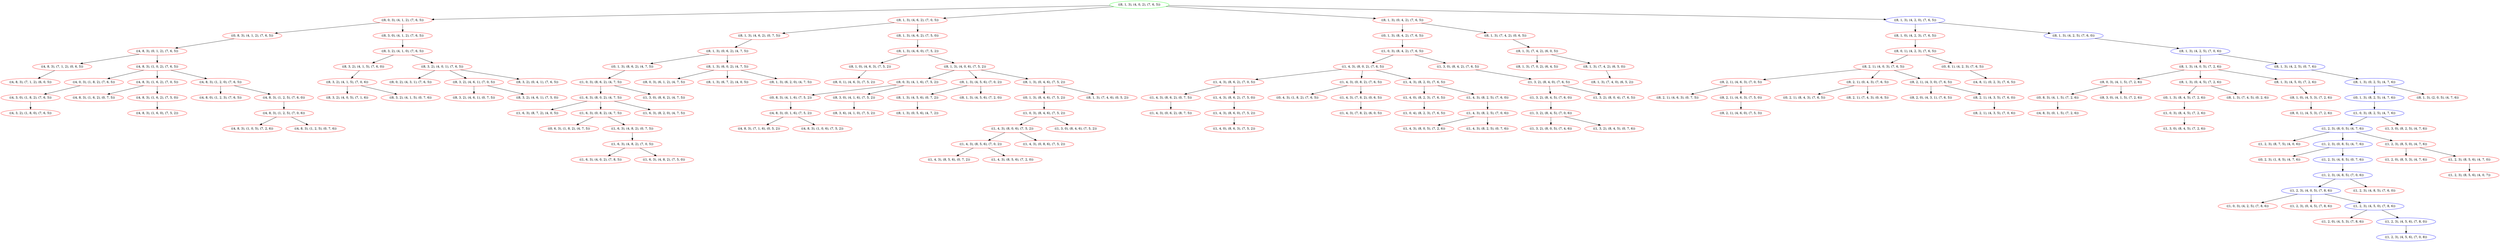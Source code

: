 digraph {
	"((8, 1, 3), (4, 0, 2), (7, 6, 5))" [color=green]
	"((8, 0, 3), (4, 1, 2), (7, 6, 5))" [color=red]
	"((8, 1, 3), (4, 6, 2), (7, 0, 5))" [color=red]
	"((8, 1, 3), (0, 4, 2), (7, 6, 5))" [color=red]
	"((8, 1, 3), (4, 2, 0), (7, 6, 5))" [color=blue]
	"((8, 1, 0), (4, 2, 3), (7, 6, 5))" [color=red]
	"((8, 1, 3), (4, 2, 5), (7, 6, 0))" [color=blue]
	"((8, 1, 3), (4, 6, 2), (0, 7, 5))" [color=red]
	"((8, 1, 3), (4, 6, 2), (7, 5, 0))" [color=red]
	"((8, 1, 3), (4, 2, 5), (7, 0, 6))" [color=blue]
	"((8, 1, 3), (4, 6, 0), (7, 5, 2))" [color=red]
	"((0, 8, 3), (4, 1, 2), (7, 6, 5))" [color=red]
	"((8, 3, 0), (4, 1, 2), (7, 6, 5))" [color=red]
	"((8, 1, 3), (4, 0, 5), (7, 2, 6))" [color=red]
	"((8, 1, 3), (4, 2, 5), (0, 7, 6))" [color=blue]
	"((4, 8, 3), (0, 1, 2), (7, 6, 5))" [color=red]
	"((0, 1, 3), (8, 4, 2), (7, 6, 5))" [color=red]
	"((8, 1, 3), (7, 4, 2), (0, 6, 5))" [color=red]
	"((1, 0, 3), (8, 4, 2), (7, 6, 5))" [color=red]
	"((1, 4, 3), (8, 0, 2), (7, 6, 5))" [color=red]
	"((1, 3, 0), (8, 4, 2), (7, 6, 5))" [color=red]
	"((8, 0, 1), (4, 2, 3), (7, 6, 5))" [color=red]
	"((8, 1, 3), (0, 6, 2), (4, 7, 5))" [color=red]
	"((8, 1, 0), (4, 6, 3), (7, 5, 2))" [color=red]
	"((8, 1, 3), (4, 0, 6), (7, 5, 2))" [color=red]
	"((8, 0, 3), (4, 1, 6), (7, 5, 2))" [color=red]
	"((8, 1, 3), (4, 5, 6), (7, 0, 2))" [color=red]
	"((8, 1, 3), (0, 4, 6), (7, 5, 2))" [color=red]
	"((8, 1, 3), (4, 5, 6), (0, 7, 2))" [color=red]
	"((8, 1, 3), (4, 5, 6), (7, 2, 0))" [color=red]
	"((8, 3, 2), (4, 1, 0), (7, 6, 5))" [color=red]
	"((8, 0, 3), (4, 1, 5), (7, 2, 6))" [color=red]
	"((8, 1, 3), (0, 4, 5), (7, 2, 6))" [color=red]
	"((8, 1, 3), (4, 5, 0), (7, 2, 6))" [color=red]
	"((8, 1, 3), (0, 2, 5), (4, 7, 6))" [color=blue]
	"((8, 1, 0), (4, 5, 3), (7, 2, 6))" [color=red]
	"((1, 4, 3), (8, 6, 2), (7, 0, 5))" [color=red]
	"((1, 4, 3), (0, 8, 2), (7, 6, 5))" [color=red]
	"((1, 4, 3), (8, 2, 0), (7, 6, 5))" [color=red]
	"((4, 8, 3), (7, 1, 2), (0, 6, 5))" [color=red]
	"((4, 8, 3), (1, 0, 2), (7, 6, 5))" [color=red]
	"((0, 4, 3), (1, 8, 2), (7, 6, 5))" [color=red]
	"((1, 4, 3), (7, 8, 2), (0, 6, 5))" [color=red]
	"((8, 1, 3), (7, 4, 2), (6, 0, 5))" [color=red]
	"((8, 3, 2), (4, 1, 5), (7, 6, 0))" [color=red]
	"((8, 3, 2), (4, 0, 1), (7, 6, 5))" [color=red]
	"((1, 4, 0), (8, 2, 3), (7, 6, 5))" [color=red]
	"((1, 4, 3), (8, 2, 5), (7, 6, 0))" [color=red]
	"((1, 4, 3), (8, 6, 2), (0, 7, 5))" [color=red]
	"((1, 4, 3), (8, 6, 2), (7, 5, 0))" [color=red]
	"((1, 3, 2), (8, 4, 0), (7, 6, 5))" [color=red]
	"((4, 0, 3), (1, 8, 2), (7, 6, 5))" [color=red]
	"((4, 8, 3), (1, 6, 2), (7, 0, 5))" [color=red]
	"((4, 8, 3), (1, 2, 0), (7, 6, 5))" [color=red]
	"((0, 8, 3), (4, 1, 6), (7, 5, 2))" [color=red]
	"((8, 3, 0), (4, 1, 6), (7, 5, 2))" [color=red]
	"((4, 3, 0), (1, 8, 2), (7, 6, 5))" [color=red]
	"((0, 1, 3), (8, 6, 2), (4, 7, 5))" [color=red]
	"((8, 1, 3), (6, 0, 2), (4, 7, 5))" [color=red]
	"((8, 3, 2), (4, 1, 5), (7, 0, 6))" [color=red]
	"((8, 2, 1), (4, 0, 3), (7, 6, 5))" [color=red]
	"((0, 8, 1), (4, 2, 3), (7, 6, 5))" [color=red]
	"((8, 2, 1), (4, 6, 3), (7, 0, 5))" [color=red]
	"((8, 2, 1), (0, 4, 3), (7, 6, 5))" [color=red]
	"((8, 2, 1), (4, 3, 0), (7, 6, 5))" [color=red]
	"((4, 8, 3), (0, 1, 6), (7, 5, 2))" [color=red]
	"((1, 0, 3), (8, 6, 2), (4, 7, 5))" [color=red]
	"((4, 8, 1), (0, 2, 3), (7, 6, 5))" [color=red]
	"((1, 6, 3), (8, 0, 2), (4, 7, 5))" [color=red]
	"((1, 3, 0), (8, 6, 2), (4, 7, 5))" [color=red]
	"((1, 3, 2), (8, 4, 5), (7, 6, 0))" [color=red]
	"((1, 3, 2), (8, 0, 4), (7, 6, 5))" [color=red]
	"((1, 4, 3), (8, 2, 5), (7, 0, 6))" [color=red]
	"((1, 4, 3), (8, 6, 0), (7, 5, 2))" [color=red]
	"((4, 8, 0), (1, 2, 3), (7, 6, 5))" [color=red]
	"((4, 8, 3), (1, 2, 5), (7, 6, 0))" [color=red]
	"((4, 8, 3), (1, 6, 2), (0, 7, 5))" [color=red]
	"((4, 8, 3), (1, 6, 2), (7, 5, 0))" [color=red]
	"((8, 0, 1), (4, 6, 3), (7, 5, 2))" [color=red]
	"((0, 1, 3), (8, 4, 6), (7, 5, 2))" [color=red]
	"((8, 1, 3), (7, 4, 6), (0, 5, 2))" [color=red]
	"((8, 1, 3), (0, 5, 6), (4, 7, 2))" [color=red]
	"((8, 3, 2), (4, 0, 5), (7, 1, 6))" [color=red]
	"((8, 3, 2), (4, 1, 5), (0, 7, 6))" [color=red]
	"((0, 8, 3), (4, 1, 5), (7, 2, 6))" [color=red]
	"((8, 3, 0), (4, 1, 5), (7, 2, 6))" [color=red]
	"((8, 2, 1), (4, 6, 3), (0, 7, 5))" [color=red]
	"((8, 2, 1), (4, 6, 3), (7, 5, 0))" [color=red]
	"((1, 0, 3), (8, 4, 6), (7, 5, 2))" [color=red]
	"((1, 4, 3), (8, 0, 6), (7, 5, 2))" [color=red]
	"((1, 3, 0), (8, 4, 6), (7, 5, 2))" [color=red]
	"((4, 8, 3), (0, 1, 5), (7, 2, 6))" [color=red]
	"((1, 3, 2), (8, 4, 5), (7, 0, 6))" [color=red]
	"((1, 4, 3), (8, 0, 5), (7, 2, 6))" [color=red]
	"((1, 4, 3), (8, 2, 5), (0, 7, 6))" [color=red]
	"((4, 8, 3), (1, 2, 5), (7, 0, 6))" [color=red]
	"((4, 8, 3), (1, 6, 0), (7, 5, 2))" [color=red]
	"((8, 0, 1), (4, 5, 3), (7, 2, 6))" [color=red]
	"((0, 1, 3), (8, 2, 5), (4, 7, 6))" [color=blue]
	"((8, 1, 3), (2, 0, 5), (4, 7, 6))" [color=red]
	"((0, 1, 3), (8, 4, 5), (7, 2, 6))" [color=red]
	"((8, 1, 3), (7, 4, 5), (0, 2, 6))" [color=red]
	"((8, 2, 1), (4, 6, 0), (7, 5, 3))" [color=red]
	"((8, 1, 3), (7, 0, 2), (6, 4, 5))" [color=red]
	"((8, 1, 3), (7, 4, 2), (6, 5, 0))" [color=red]
	"((4, 8, 3), (7, 1, 2), (6, 0, 5))" [color=red]
	"((8, 0, 2), (4, 3, 1), (7, 6, 5))" [color=red]
	"((8, 3, 2), (4, 6, 1), (7, 0, 5))" [color=red]
	"((8, 3, 2), (0, 4, 1), (7, 6, 5))" [color=red]
	"((1, 4, 3), (7, 8, 2), (6, 0, 5))" [color=red]
	"((8, 2, 0), (4, 3, 1), (7, 6, 5))" [color=red]
	"((8, 2, 1), (4, 3, 5), (7, 6, 0))" [color=red]
	"((1, 0, 3), (8, 2, 5), (4, 7, 6))" [color=blue]
	"((1, 0, 3), (8, 4, 5), (7, 2, 6))" [color=red]
	"((1, 2, 3), (8, 0, 5), (4, 7, 6))" [color=blue]
	"((1, 3, 0), (8, 2, 5), (4, 7, 6))" [color=red]
	"((1, 3, 0), (8, 4, 5), (7, 2, 6))" [color=red]
	"((1, 2, 3), (8, 7, 5), (4, 0, 6))" [color=red]
	"((1, 2, 3), (0, 8, 5), (4, 7, 6))" [color=blue]
	"((1, 2, 3), (8, 5, 0), (4, 7, 6))" [color=red]
	"((1, 2, 0), (8, 5, 3), (4, 7, 6))" [color=red]
	"((1, 2, 3), (8, 5, 6), (4, 7, 0))" [color=red]
	"((1, 2, 3), (8, 5, 6), (4, 0, 7))" [color=red]
	"((1, 3, 2), (8, 0, 5), (7, 4, 6))" [color=red]
	"((1, 3, 2), (8, 4, 5), (0, 7, 6))" [color=red]
	"((4, 8, 3), (1, 0, 5), (7, 2, 6))" [color=red]
	"((4, 8, 3), (1, 2, 5), (0, 7, 6))" [color=red]
	"((0, 2, 3), (1, 8, 5), (4, 7, 6))" [color=red]
	"((1, 2, 3), (4, 8, 5), (0, 7, 6))" [color=blue]
	"((1, 2, 3), (4, 8, 5), (7, 0, 6))" [color=blue]
	"((1, 2, 3), (4, 0, 5), (7, 8, 6))" [color=blue]
	"((1, 2, 3), (4, 8, 5), (7, 6, 0))" [color=red]
	"((8, 1, 3), (7, 4, 0), (6, 5, 2))" [color=red]
	"((1, 0, 4), (8, 2, 3), (7, 6, 5))" [color=red]
	"((1, 4, 3), (0, 6, 2), (8, 7, 5))" [color=red]
	"((1, 6, 3), (8, 7, 2), (4, 0, 5))" [color=red]
	"((1, 6, 3), (0, 8, 2), (4, 7, 5))" [color=red]
	"((1, 6, 3), (8, 2, 0), (4, 7, 5))" [color=red]
	"((8, 3, 6), (4, 1, 0), (7, 5, 2))" [color=red]
	"((8, 3, 2), (4, 6, 1), (0, 7, 5))" [color=red]
	"((8, 3, 2), (4, 6, 1), (7, 5, 0))" [color=red]
	"((0, 6, 3), (1, 8, 2), (4, 7, 5))" [color=red]
	"((1, 6, 3), (4, 8, 2), (0, 7, 5))" [color=red]
	"((1, 6, 3), (4, 8, 2), (7, 0, 5))" [color=red]
	"((1, 6, 3), (4, 0, 2), (7, 8, 5))" [color=red]
	"((1, 6, 3), (4, 8, 2), (7, 5, 0))" [color=red]
	"((4, 3, 2), (1, 8, 0), (7, 6, 5))" [color=red]
	"((8, 0, 3), (6, 1, 2), (4, 7, 5))" [color=red]
	"((8, 1, 3), (6, 7, 2), (4, 0, 5))" [color=red]
	"((8, 1, 3), (6, 2, 0), (4, 7, 5))" [color=red]
	"((8, 2, 1), (4, 3, 5), (7, 0, 6))" [color=red]
	"((0, 2, 1), (8, 4, 3), (7, 6, 5))" [color=red]
	"((8, 2, 1), (7, 4, 3), (0, 6, 5))" [color=red]
	"((1, 4, 3), (8, 5, 6), (7, 0, 2))" [color=red]
	"((1, 4, 3), (0, 8, 6), (7, 5, 2))" [color=red]
	"((1, 4, 3), (8, 5, 6), (0, 7, 2))" [color=red]
	"((1, 4, 3), (8, 5, 6), (7, 2, 0))" [color=red]
	"((1, 4, 0), (8, 6, 3), (7, 5, 2))" [color=red]
	"((4, 8, 3), (7, 1, 6), (0, 5, 2))" [color=red]
	"((4, 8, 3), (1, 0, 6), (7, 5, 2))" [color=red]
	"((1, 0, 3), (4, 2, 5), (7, 8, 6))" [color=red]
	"((1, 2, 3), (0, 4, 5), (7, 8, 6))" [color=red]
	"((1, 2, 3), (4, 5, 0), (7, 8, 6))" [color=blue]
	"((1, 2, 0), (4, 5, 3), (7, 8, 6))" [color=red]
	"((1, 2, 3), (4, 5, 6), (7, 8, 0))" [color=blue]
	"((1, 2, 3), (4, 5, 6), (7, 0, 8))" [color=blue]
	"((8, 1, 3), (4, 0, 2), (7, 6, 5))" -> "((8, 0, 3), (4, 1, 2), (7, 6, 5))"
	"((8, 1, 3), (4, 0, 2), (7, 6, 5))" -> "((8, 1, 3), (4, 6, 2), (7, 0, 5))"
	"((8, 1, 3), (4, 0, 2), (7, 6, 5))" -> "((8, 1, 3), (0, 4, 2), (7, 6, 5))"
	"((8, 1, 3), (4, 0, 2), (7, 6, 5))" -> "((8, 1, 3), (4, 2, 0), (7, 6, 5))"
	"((8, 0, 3), (4, 1, 2), (7, 6, 5))" -> "((0, 8, 3), (4, 1, 2), (7, 6, 5))"
	"((8, 0, 3), (4, 1, 2), (7, 6, 5))" -> "((8, 3, 0), (4, 1, 2), (7, 6, 5))"
	"((8, 1, 3), (4, 6, 2), (7, 0, 5))" -> "((8, 1, 3), (4, 6, 2), (0, 7, 5))"
	"((8, 1, 3), (4, 6, 2), (7, 0, 5))" -> "((8, 1, 3), (4, 6, 2), (7, 5, 0))"
	"((8, 1, 3), (0, 4, 2), (7, 6, 5))" -> "((0, 1, 3), (8, 4, 2), (7, 6, 5))"
	"((8, 1, 3), (0, 4, 2), (7, 6, 5))" -> "((8, 1, 3), (7, 4, 2), (0, 6, 5))"
	"((8, 1, 3), (4, 2, 0), (7, 6, 5))" -> "((8, 1, 0), (4, 2, 3), (7, 6, 5))"
	"((8, 1, 3), (4, 2, 0), (7, 6, 5))" -> "((8, 1, 3), (4, 2, 5), (7, 6, 0))"
	"((8, 1, 0), (4, 2, 3), (7, 6, 5))" -> "((8, 0, 1), (4, 2, 3), (7, 6, 5))"
	"((8, 1, 3), (4, 2, 5), (7, 6, 0))" -> "((8, 1, 3), (4, 2, 5), (7, 0, 6))"
	"((8, 1, 3), (4, 6, 2), (0, 7, 5))" -> "((8, 1, 3), (0, 6, 2), (4, 7, 5))"
	"((8, 1, 3), (4, 6, 2), (7, 5, 0))" -> "((8, 1, 3), (4, 6, 0), (7, 5, 2))"
	"((8, 1, 3), (4, 2, 5), (7, 0, 6))" -> "((8, 1, 3), (4, 0, 5), (7, 2, 6))"
	"((8, 1, 3), (4, 2, 5), (7, 0, 6))" -> "((8, 1, 3), (4, 2, 5), (0, 7, 6))"
	"((8, 1, 3), (4, 6, 0), (7, 5, 2))" -> "((8, 1, 0), (4, 6, 3), (7, 5, 2))"
	"((8, 1, 3), (4, 6, 0), (7, 5, 2))" -> "((8, 1, 3), (4, 0, 6), (7, 5, 2))"
	"((0, 8, 3), (4, 1, 2), (7, 6, 5))" -> "((4, 8, 3), (0, 1, 2), (7, 6, 5))"
	"((8, 3, 0), (4, 1, 2), (7, 6, 5))" -> "((8, 3, 2), (4, 1, 0), (7, 6, 5))"
	"((8, 1, 3), (4, 0, 5), (7, 2, 6))" -> "((8, 0, 3), (4, 1, 5), (7, 2, 6))"
	"((8, 1, 3), (4, 0, 5), (7, 2, 6))" -> "((8, 1, 3), (0, 4, 5), (7, 2, 6))"
	"((8, 1, 3), (4, 0, 5), (7, 2, 6))" -> "((8, 1, 3), (4, 5, 0), (7, 2, 6))"
	"((8, 1, 3), (4, 2, 5), (0, 7, 6))" -> "((8, 1, 3), (0, 2, 5), (4, 7, 6))"
	"((4, 8, 3), (0, 1, 2), (7, 6, 5))" -> "((4, 8, 3), (7, 1, 2), (0, 6, 5))"
	"((4, 8, 3), (0, 1, 2), (7, 6, 5))" -> "((4, 8, 3), (1, 0, 2), (7, 6, 5))"
	"((0, 1, 3), (8, 4, 2), (7, 6, 5))" -> "((1, 0, 3), (8, 4, 2), (7, 6, 5))"
	"((8, 1, 3), (7, 4, 2), (0, 6, 5))" -> "((8, 1, 3), (7, 4, 2), (6, 0, 5))"
	"((1, 0, 3), (8, 4, 2), (7, 6, 5))" -> "((1, 4, 3), (8, 0, 2), (7, 6, 5))"
	"((1, 0, 3), (8, 4, 2), (7, 6, 5))" -> "((1, 3, 0), (8, 4, 2), (7, 6, 5))"
	"((1, 4, 3), (8, 0, 2), (7, 6, 5))" -> "((1, 4, 3), (8, 6, 2), (7, 0, 5))"
	"((1, 4, 3), (8, 0, 2), (7, 6, 5))" -> "((1, 4, 3), (0, 8, 2), (7, 6, 5))"
	"((1, 4, 3), (8, 0, 2), (7, 6, 5))" -> "((1, 4, 3), (8, 2, 0), (7, 6, 5))"
	"((1, 3, 0), (8, 4, 2), (7, 6, 5))" -> "((1, 3, 2), (8, 4, 0), (7, 6, 5))"
	"((8, 0, 1), (4, 2, 3), (7, 6, 5))" -> "((8, 2, 1), (4, 0, 3), (7, 6, 5))"
	"((8, 0, 1), (4, 2, 3), (7, 6, 5))" -> "((0, 8, 1), (4, 2, 3), (7, 6, 5))"
	"((8, 1, 3), (0, 6, 2), (4, 7, 5))" -> "((0, 1, 3), (8, 6, 2), (4, 7, 5))"
	"((8, 1, 3), (0, 6, 2), (4, 7, 5))" -> "((8, 1, 3), (6, 0, 2), (4, 7, 5))"
	"((8, 1, 0), (4, 6, 3), (7, 5, 2))" -> "((8, 0, 1), (4, 6, 3), (7, 5, 2))"
	"((8, 1, 3), (4, 0, 6), (7, 5, 2))" -> "((8, 0, 3), (4, 1, 6), (7, 5, 2))"
	"((8, 1, 3), (4, 0, 6), (7, 5, 2))" -> "((8, 1, 3), (4, 5, 6), (7, 0, 2))"
	"((8, 1, 3), (4, 0, 6), (7, 5, 2))" -> "((8, 1, 3), (0, 4, 6), (7, 5, 2))"
	"((8, 0, 3), (4, 1, 6), (7, 5, 2))" -> "((0, 8, 3), (4, 1, 6), (7, 5, 2))"
	"((8, 0, 3), (4, 1, 6), (7, 5, 2))" -> "((8, 3, 0), (4, 1, 6), (7, 5, 2))"
	"((8, 1, 3), (4, 5, 6), (7, 0, 2))" -> "((8, 1, 3), (4, 5, 6), (0, 7, 2))"
	"((8, 1, 3), (4, 5, 6), (7, 0, 2))" -> "((8, 1, 3), (4, 5, 6), (7, 2, 0))"
	"((8, 1, 3), (0, 4, 6), (7, 5, 2))" -> "((0, 1, 3), (8, 4, 6), (7, 5, 2))"
	"((8, 1, 3), (0, 4, 6), (7, 5, 2))" -> "((8, 1, 3), (7, 4, 6), (0, 5, 2))"
	"((8, 1, 3), (4, 5, 6), (0, 7, 2))" -> "((8, 1, 3), (0, 5, 6), (4, 7, 2))"
	"((8, 3, 2), (4, 1, 0), (7, 6, 5))" -> "((8, 3, 2), (4, 1, 5), (7, 6, 0))"
	"((8, 3, 2), (4, 1, 0), (7, 6, 5))" -> "((8, 3, 2), (4, 0, 1), (7, 6, 5))"
	"((8, 0, 3), (4, 1, 5), (7, 2, 6))" -> "((0, 8, 3), (4, 1, 5), (7, 2, 6))"
	"((8, 0, 3), (4, 1, 5), (7, 2, 6))" -> "((8, 3, 0), (4, 1, 5), (7, 2, 6))"
	"((8, 1, 3), (0, 4, 5), (7, 2, 6))" -> "((0, 1, 3), (8, 4, 5), (7, 2, 6))"
	"((8, 1, 3), (0, 4, 5), (7, 2, 6))" -> "((8, 1, 3), (7, 4, 5), (0, 2, 6))"
	"((8, 1, 3), (4, 5, 0), (7, 2, 6))" -> "((8, 1, 0), (4, 5, 3), (7, 2, 6))"
	"((8, 1, 3), (0, 2, 5), (4, 7, 6))" -> "((0, 1, 3), (8, 2, 5), (4, 7, 6))"
	"((8, 1, 3), (0, 2, 5), (4, 7, 6))" -> "((8, 1, 3), (2, 0, 5), (4, 7, 6))"
	"((8, 1, 0), (4, 5, 3), (7, 2, 6))" -> "((8, 0, 1), (4, 5, 3), (7, 2, 6))"
	"((1, 4, 3), (8, 6, 2), (7, 0, 5))" -> "((1, 4, 3), (8, 6, 2), (0, 7, 5))"
	"((1, 4, 3), (8, 6, 2), (7, 0, 5))" -> "((1, 4, 3), (8, 6, 2), (7, 5, 0))"
	"((1, 4, 3), (0, 8, 2), (7, 6, 5))" -> "((0, 4, 3), (1, 8, 2), (7, 6, 5))"
	"((1, 4, 3), (0, 8, 2), (7, 6, 5))" -> "((1, 4, 3), (7, 8, 2), (0, 6, 5))"
	"((1, 4, 3), (8, 2, 0), (7, 6, 5))" -> "((1, 4, 0), (8, 2, 3), (7, 6, 5))"
	"((1, 4, 3), (8, 2, 0), (7, 6, 5))" -> "((1, 4, 3), (8, 2, 5), (7, 6, 0))"
	"((4, 8, 3), (7, 1, 2), (0, 6, 5))" -> "((4, 8, 3), (7, 1, 2), (6, 0, 5))"
	"((4, 8, 3), (1, 0, 2), (7, 6, 5))" -> "((4, 0, 3), (1, 8, 2), (7, 6, 5))"
	"((4, 8, 3), (1, 0, 2), (7, 6, 5))" -> "((4, 8, 3), (1, 6, 2), (7, 0, 5))"
	"((4, 8, 3), (1, 0, 2), (7, 6, 5))" -> "((4, 8, 3), (1, 2, 0), (7, 6, 5))"
	"((1, 4, 3), (7, 8, 2), (0, 6, 5))" -> "((1, 4, 3), (7, 8, 2), (6, 0, 5))"
	"((8, 1, 3), (7, 4, 2), (6, 0, 5))" -> "((8, 1, 3), (7, 0, 2), (6, 4, 5))"
	"((8, 1, 3), (7, 4, 2), (6, 0, 5))" -> "((8, 1, 3), (7, 4, 2), (6, 5, 0))"
	"((8, 3, 2), (4, 1, 5), (7, 6, 0))" -> "((8, 3, 2), (4, 1, 5), (7, 0, 6))"
	"((8, 3, 2), (4, 0, 1), (7, 6, 5))" -> "((8, 0, 2), (4, 3, 1), (7, 6, 5))"
	"((8, 3, 2), (4, 0, 1), (7, 6, 5))" -> "((8, 3, 2), (4, 6, 1), (7, 0, 5))"
	"((8, 3, 2), (4, 0, 1), (7, 6, 5))" -> "((8, 3, 2), (0, 4, 1), (7, 6, 5))"
	"((1, 4, 0), (8, 2, 3), (7, 6, 5))" -> "((1, 0, 4), (8, 2, 3), (7, 6, 5))"
	"((1, 4, 3), (8, 2, 5), (7, 6, 0))" -> "((1, 4, 3), (8, 2, 5), (7, 0, 6))"
	"((1, 4, 3), (8, 6, 2), (0, 7, 5))" -> "((1, 4, 3), (0, 6, 2), (8, 7, 5))"
	"((1, 4, 3), (8, 6, 2), (7, 5, 0))" -> "((1, 4, 3), (8, 6, 0), (7, 5, 2))"
	"((1, 3, 2), (8, 4, 0), (7, 6, 5))" -> "((1, 3, 2), (8, 4, 5), (7, 6, 0))"
	"((1, 3, 2), (8, 4, 0), (7, 6, 5))" -> "((1, 3, 2), (8, 0, 4), (7, 6, 5))"
	"((4, 0, 3), (1, 8, 2), (7, 6, 5))" -> "((4, 3, 0), (1, 8, 2), (7, 6, 5))"
	"((4, 8, 3), (1, 6, 2), (7, 0, 5))" -> "((4, 8, 3), (1, 6, 2), (0, 7, 5))"
	"((4, 8, 3), (1, 6, 2), (7, 0, 5))" -> "((4, 8, 3), (1, 6, 2), (7, 5, 0))"
	"((4, 8, 3), (1, 2, 0), (7, 6, 5))" -> "((4, 8, 0), (1, 2, 3), (7, 6, 5))"
	"((4, 8, 3), (1, 2, 0), (7, 6, 5))" -> "((4, 8, 3), (1, 2, 5), (7, 6, 0))"
	"((0, 8, 3), (4, 1, 6), (7, 5, 2))" -> "((4, 8, 3), (0, 1, 6), (7, 5, 2))"
	"((8, 3, 0), (4, 1, 6), (7, 5, 2))" -> "((8, 3, 6), (4, 1, 0), (7, 5, 2))"
	"((4, 3, 0), (1, 8, 2), (7, 6, 5))" -> "((4, 3, 2), (1, 8, 0), (7, 6, 5))"
	"((0, 1, 3), (8, 6, 2), (4, 7, 5))" -> "((1, 0, 3), (8, 6, 2), (4, 7, 5))"
	"((8, 1, 3), (6, 0, 2), (4, 7, 5))" -> "((8, 0, 3), (6, 1, 2), (4, 7, 5))"
	"((8, 1, 3), (6, 0, 2), (4, 7, 5))" -> "((8, 1, 3), (6, 7, 2), (4, 0, 5))"
	"((8, 1, 3), (6, 0, 2), (4, 7, 5))" -> "((8, 1, 3), (6, 2, 0), (4, 7, 5))"
	"((8, 3, 2), (4, 1, 5), (7, 0, 6))" -> "((8, 3, 2), (4, 0, 5), (7, 1, 6))"
	"((8, 3, 2), (4, 1, 5), (7, 0, 6))" -> "((8, 3, 2), (4, 1, 5), (0, 7, 6))"
	"((8, 2, 1), (4, 0, 3), (7, 6, 5))" -> "((8, 2, 1), (4, 6, 3), (7, 0, 5))"
	"((8, 2, 1), (4, 0, 3), (7, 6, 5))" -> "((8, 2, 1), (0, 4, 3), (7, 6, 5))"
	"((8, 2, 1), (4, 0, 3), (7, 6, 5))" -> "((8, 2, 1), (4, 3, 0), (7, 6, 5))"
	"((0, 8, 1), (4, 2, 3), (7, 6, 5))" -> "((4, 8, 1), (0, 2, 3), (7, 6, 5))"
	"((8, 2, 1), (4, 6, 3), (7, 0, 5))" -> "((8, 2, 1), (4, 6, 3), (0, 7, 5))"
	"((8, 2, 1), (4, 6, 3), (7, 0, 5))" -> "((8, 2, 1), (4, 6, 3), (7, 5, 0))"
	"((8, 2, 1), (0, 4, 3), (7, 6, 5))" -> "((0, 2, 1), (8, 4, 3), (7, 6, 5))"
	"((8, 2, 1), (0, 4, 3), (7, 6, 5))" -> "((8, 2, 1), (7, 4, 3), (0, 6, 5))"
	"((8, 2, 1), (4, 3, 0), (7, 6, 5))" -> "((8, 2, 0), (4, 3, 1), (7, 6, 5))"
	"((8, 2, 1), (4, 3, 0), (7, 6, 5))" -> "((8, 2, 1), (4, 3, 5), (7, 6, 0))"
	"((4, 8, 3), (0, 1, 6), (7, 5, 2))" -> "((4, 8, 3), (7, 1, 6), (0, 5, 2))"
	"((4, 8, 3), (0, 1, 6), (7, 5, 2))" -> "((4, 8, 3), (1, 0, 6), (7, 5, 2))"
	"((1, 0, 3), (8, 6, 2), (4, 7, 5))" -> "((1, 6, 3), (8, 0, 2), (4, 7, 5))"
	"((1, 0, 3), (8, 6, 2), (4, 7, 5))" -> "((1, 3, 0), (8, 6, 2), (4, 7, 5))"
	"((1, 6, 3), (8, 0, 2), (4, 7, 5))" -> "((1, 6, 3), (8, 7, 2), (4, 0, 5))"
	"((1, 6, 3), (8, 0, 2), (4, 7, 5))" -> "((1, 6, 3), (0, 8, 2), (4, 7, 5))"
	"((1, 6, 3), (8, 0, 2), (4, 7, 5))" -> "((1, 6, 3), (8, 2, 0), (4, 7, 5))"
	"((1, 3, 2), (8, 4, 5), (7, 6, 0))" -> "((1, 3, 2), (8, 4, 5), (7, 0, 6))"
	"((1, 4, 3), (8, 2, 5), (7, 0, 6))" -> "((1, 4, 3), (8, 0, 5), (7, 2, 6))"
	"((1, 4, 3), (8, 2, 5), (7, 0, 6))" -> "((1, 4, 3), (8, 2, 5), (0, 7, 6))"
	"((1, 4, 3), (8, 6, 0), (7, 5, 2))" -> "((1, 4, 0), (8, 6, 3), (7, 5, 2))"
	"((4, 8, 3), (1, 2, 5), (7, 6, 0))" -> "((4, 8, 3), (1, 2, 5), (7, 0, 6))"
	"((4, 8, 3), (1, 6, 2), (7, 5, 0))" -> "((4, 8, 3), (1, 6, 0), (7, 5, 2))"
	"((0, 1, 3), (8, 4, 6), (7, 5, 2))" -> "((1, 0, 3), (8, 4, 6), (7, 5, 2))"
	"((0, 8, 3), (4, 1, 5), (7, 2, 6))" -> "((4, 8, 3), (0, 1, 5), (7, 2, 6))"
	"((8, 2, 1), (4, 6, 3), (7, 5, 0))" -> "((8, 2, 1), (4, 6, 0), (7, 5, 3))"
	"((1, 0, 3), (8, 4, 6), (7, 5, 2))" -> "((1, 4, 3), (8, 0, 6), (7, 5, 2))"
	"((1, 0, 3), (8, 4, 6), (7, 5, 2))" -> "((1, 3, 0), (8, 4, 6), (7, 5, 2))"
	"((1, 4, 3), (8, 0, 6), (7, 5, 2))" -> "((1, 4, 3), (8, 5, 6), (7, 0, 2))"
	"((1, 4, 3), (8, 0, 6), (7, 5, 2))" -> "((1, 4, 3), (0, 8, 6), (7, 5, 2))"
	"((1, 3, 2), (8, 4, 5), (7, 0, 6))" -> "((1, 3, 2), (8, 0, 5), (7, 4, 6))"
	"((1, 3, 2), (8, 4, 5), (7, 0, 6))" -> "((1, 3, 2), (8, 4, 5), (0, 7, 6))"
	"((4, 8, 3), (1, 2, 5), (7, 0, 6))" -> "((4, 8, 3), (1, 0, 5), (7, 2, 6))"
	"((4, 8, 3), (1, 2, 5), (7, 0, 6))" -> "((4, 8, 3), (1, 2, 5), (0, 7, 6))"
	"((0, 1, 3), (8, 2, 5), (4, 7, 6))" -> "((1, 0, 3), (8, 2, 5), (4, 7, 6))"
	"((0, 1, 3), (8, 4, 5), (7, 2, 6))" -> "((1, 0, 3), (8, 4, 5), (7, 2, 6))"
	"((8, 1, 3), (7, 4, 2), (6, 5, 0))" -> "((8, 1, 3), (7, 4, 0), (6, 5, 2))"
	"((8, 3, 2), (4, 6, 1), (7, 0, 5))" -> "((8, 3, 2), (4, 6, 1), (0, 7, 5))"
	"((8, 3, 2), (4, 6, 1), (7, 0, 5))" -> "((8, 3, 2), (4, 6, 1), (7, 5, 0))"
	"((8, 2, 1), (4, 3, 5), (7, 6, 0))" -> "((8, 2, 1), (4, 3, 5), (7, 0, 6))"
	"((1, 0, 3), (8, 2, 5), (4, 7, 6))" -> "((1, 2, 3), (8, 0, 5), (4, 7, 6))"
	"((1, 0, 3), (8, 2, 5), (4, 7, 6))" -> "((1, 3, 0), (8, 2, 5), (4, 7, 6))"
	"((1, 0, 3), (8, 4, 5), (7, 2, 6))" -> "((1, 3, 0), (8, 4, 5), (7, 2, 6))"
	"((1, 2, 3), (8, 0, 5), (4, 7, 6))" -> "((1, 2, 3), (8, 7, 5), (4, 0, 6))"
	"((1, 2, 3), (8, 0, 5), (4, 7, 6))" -> "((1, 2, 3), (0, 8, 5), (4, 7, 6))"
	"((1, 2, 3), (8, 0, 5), (4, 7, 6))" -> "((1, 2, 3), (8, 5, 0), (4, 7, 6))"
	"((1, 2, 3), (0, 8, 5), (4, 7, 6))" -> "((0, 2, 3), (1, 8, 5), (4, 7, 6))"
	"((1, 2, 3), (0, 8, 5), (4, 7, 6))" -> "((1, 2, 3), (4, 8, 5), (0, 7, 6))"
	"((1, 2, 3), (8, 5, 0), (4, 7, 6))" -> "((1, 2, 0), (8, 5, 3), (4, 7, 6))"
	"((1, 2, 3), (8, 5, 0), (4, 7, 6))" -> "((1, 2, 3), (8, 5, 6), (4, 7, 0))"
	"((1, 2, 3), (8, 5, 6), (4, 7, 0))" -> "((1, 2, 3), (8, 5, 6), (4, 0, 7))"
	"((1, 2, 3), (4, 8, 5), (0, 7, 6))" -> "((1, 2, 3), (4, 8, 5), (7, 0, 6))"
	"((1, 2, 3), (4, 8, 5), (7, 0, 6))" -> "((1, 2, 3), (4, 0, 5), (7, 8, 6))"
	"((1, 2, 3), (4, 8, 5), (7, 0, 6))" -> "((1, 2, 3), (4, 8, 5), (7, 6, 0))"
	"((1, 2, 3), (4, 0, 5), (7, 8, 6))" -> "((1, 0, 3), (4, 2, 5), (7, 8, 6))"
	"((1, 2, 3), (4, 0, 5), (7, 8, 6))" -> "((1, 2, 3), (0, 4, 5), (7, 8, 6))"
	"((1, 2, 3), (4, 0, 5), (7, 8, 6))" -> "((1, 2, 3), (4, 5, 0), (7, 8, 6))"
	"((1, 6, 3), (0, 8, 2), (4, 7, 5))" -> "((0, 6, 3), (1, 8, 2), (4, 7, 5))"
	"((1, 6, 3), (0, 8, 2), (4, 7, 5))" -> "((1, 6, 3), (4, 8, 2), (0, 7, 5))"
	"((1, 6, 3), (4, 8, 2), (0, 7, 5))" -> "((1, 6, 3), (4, 8, 2), (7, 0, 5))"
	"((1, 6, 3), (4, 8, 2), (7, 0, 5))" -> "((1, 6, 3), (4, 0, 2), (7, 8, 5))"
	"((1, 6, 3), (4, 8, 2), (7, 0, 5))" -> "((1, 6, 3), (4, 8, 2), (7, 5, 0))"
	"((1, 4, 3), (8, 5, 6), (7, 0, 2))" -> "((1, 4, 3), (8, 5, 6), (0, 7, 2))"
	"((1, 4, 3), (8, 5, 6), (7, 0, 2))" -> "((1, 4, 3), (8, 5, 6), (7, 2, 0))"
	"((1, 2, 3), (4, 5, 0), (7, 8, 6))" -> "((1, 2, 0), (4, 5, 3), (7, 8, 6))"
	"((1, 2, 3), (4, 5, 0), (7, 8, 6))" -> "((1, 2, 3), (4, 5, 6), (7, 8, 0))"
	"((1, 2, 3), (4, 5, 6), (7, 8, 0))" -> "((1, 2, 3), (4, 5, 6), (7, 0, 8))"
}
